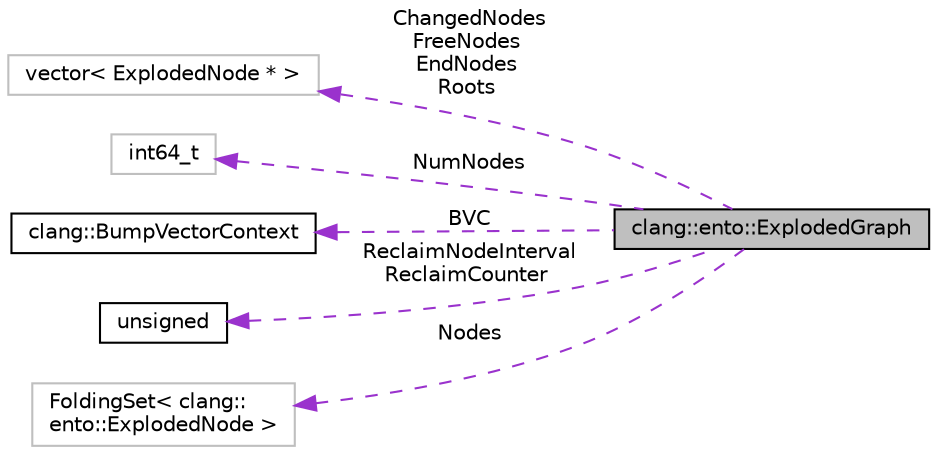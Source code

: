 digraph "clang::ento::ExplodedGraph"
{
 // LATEX_PDF_SIZE
  bgcolor="transparent";
  edge [fontname="Helvetica",fontsize="10",labelfontname="Helvetica",labelfontsize="10"];
  node [fontname="Helvetica",fontsize="10",shape=record];
  rankdir="LR";
  Node1 [label="clang::ento::ExplodedGraph",height=0.2,width=0.4,color="black", fillcolor="grey75", style="filled", fontcolor="black",tooltip=" "];
  Node2 -> Node1 [dir="back",color="darkorchid3",fontsize="10",style="dashed",label=" ChangedNodes\nFreeNodes\nEndNodes\nRoots" ,fontname="Helvetica"];
  Node2 [label="vector\< ExplodedNode * \>",height=0.2,width=0.4,color="grey75",tooltip=" "];
  Node3 -> Node1 [dir="back",color="darkorchid3",fontsize="10",style="dashed",label=" NumNodes" ,fontname="Helvetica"];
  Node3 [label="int64_t",height=0.2,width=0.4,color="grey75",tooltip=" "];
  Node4 -> Node1 [dir="back",color="darkorchid3",fontsize="10",style="dashed",label=" BVC" ,fontname="Helvetica"];
  Node4 [label="clang::BumpVectorContext",height=0.2,width=0.4,color="black",URL="$classclang_1_1BumpVectorContext.html",tooltip=" "];
  Node5 -> Node1 [dir="back",color="darkorchid3",fontsize="10",style="dashed",label=" ReclaimNodeInterval\nReclaimCounter" ,fontname="Helvetica"];
  Node5 [label="unsigned",height=0.2,width=0.4,color="black",URL="$classunsigned.html",tooltip=" "];
  Node6 -> Node1 [dir="back",color="darkorchid3",fontsize="10",style="dashed",label=" Nodes" ,fontname="Helvetica"];
  Node6 [label="FoldingSet\< clang::\lento::ExplodedNode \>",height=0.2,width=0.4,color="grey75",tooltip=" "];
}

